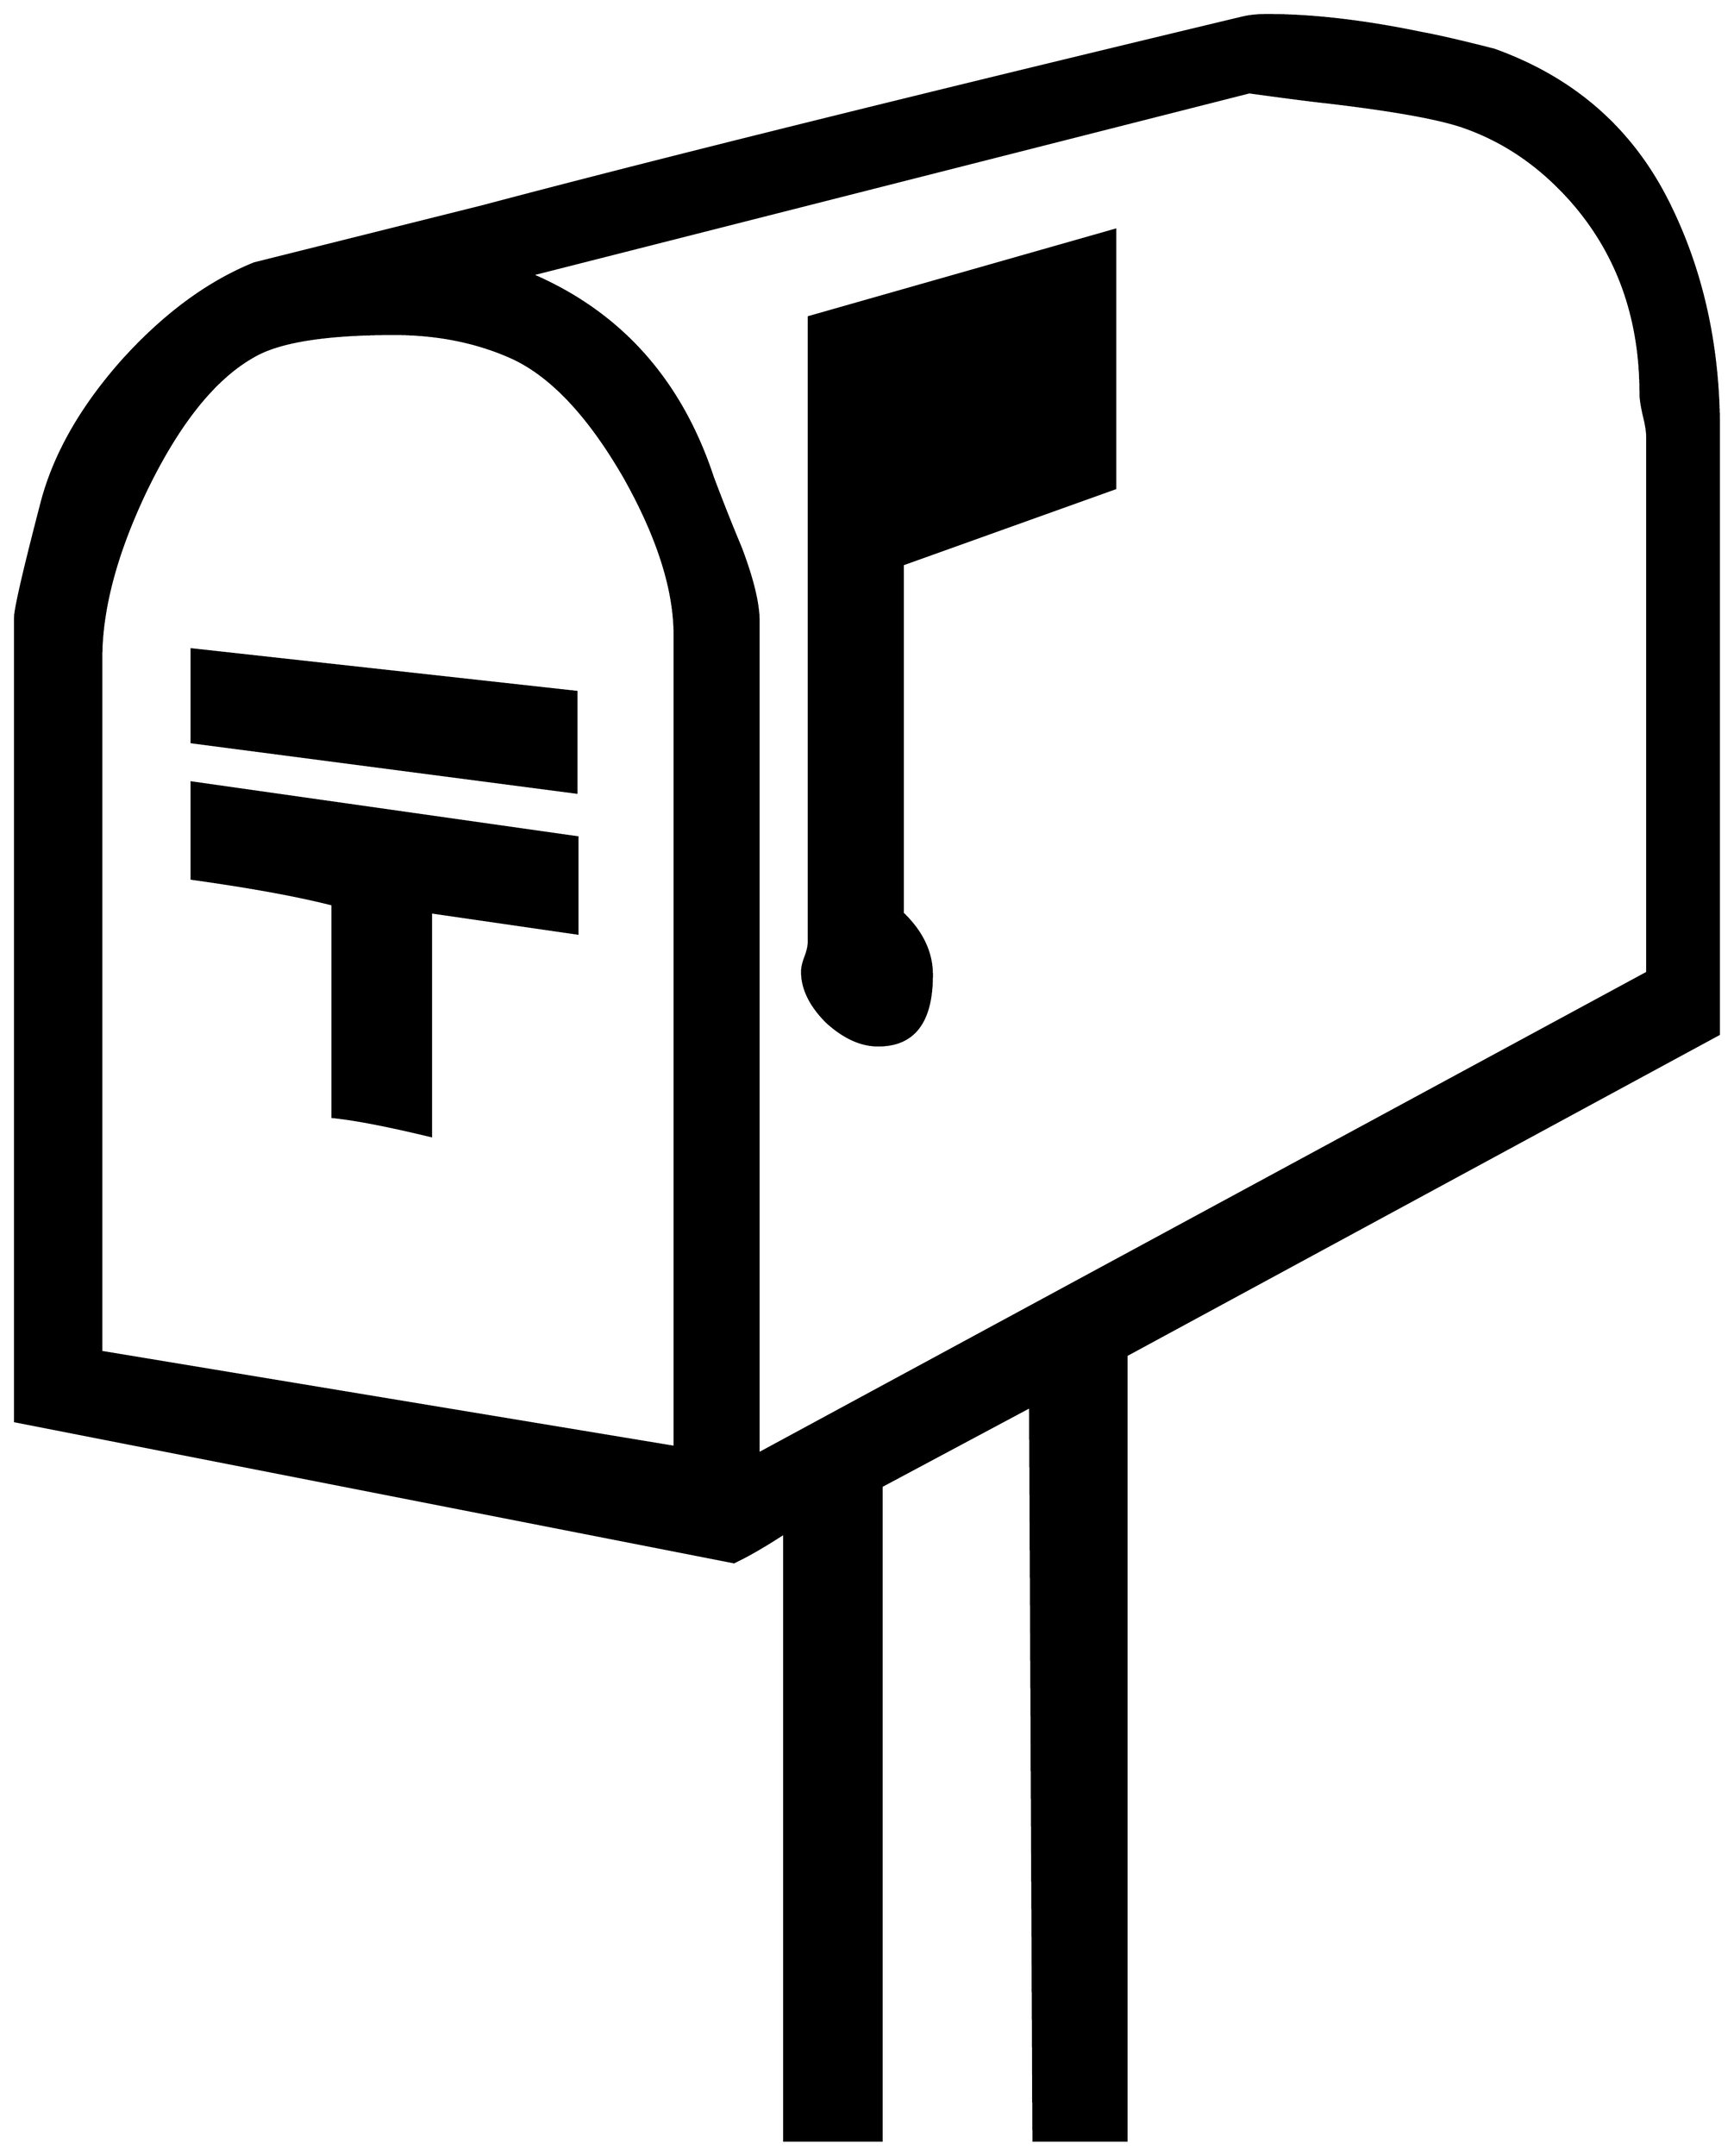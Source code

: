 


\begin{tikzpicture}[y=0.80pt, x=0.80pt, yscale=-1.0, xscale=1.0, inner sep=0pt, outer sep=0pt]
\begin{scope}[shift={(100.0,1687.0)},nonzero rule]
  \path[draw=.,fill=.,line width=1.600pt] (1606.0,-602.0) --
    (1076.0,-315.0) -- (1076.0,387.0) -- (993.0,387.0) --
    (990.0,-269.0) -- (857.0,-198.0) -- (857.0,387.0) --
    (770.0,387.0) -- (770.0,-156.0) .. controls (752.667,-144.667)
    and (737.667,-136.0) .. (725.0,-130.0) -- (82.0,-256.0) --
    (82.0,-974.0) .. controls (82.0,-982.0) and (90.0,-1016.667)
    .. (106.0,-1078.0) .. controls (117.333,-1120.667) and
    (141.333,-1162.667) .. (178.0,-1204.0) .. controls
    (215.333,-1245.333) and (254.667,-1274.333) .. (296.0,-1291.0) ..
    controls (298.667,-1291.667) and (366.667,-1308.667) ..
    (500.0,-1342.0) .. controls (650.667,-1382.0) and
    (877.667,-1438.333) .. (1181.0,-1511.0) .. controls
    (1187.0,-1512.333) and (1194.0,-1513.0) .. (1202.0,-1513.0) ..
    controls (1242.667,-1513.0) and (1288.667,-1507.667) ..
    (1340.0,-1497.0) .. controls (1354.667,-1494.333) and
    (1376.333,-1489.333) .. (1405.0,-1482.0) .. controls
    (1475.667,-1456.667) and (1527.333,-1411.667) .. (1560.0,-1347.0) ..
    controls (1590.667,-1286.333) and (1606.0,-1218.333) ..
    (1606.0,-1143.0) -- (1606.0,-602.0) -- cycle(1542.0,-657.0)
    -- (1542.0,-1136.0) .. controls (1542.0,-1140.667) and
    (1541.0,-1147.0) .. (1539.0,-1155.0) .. controls
    (1537.0,-1163.667) and (1536.0,-1170.333) .. (1536.0,-1175.0) ..
    controls (1536.0,-1242.333) and (1515.667,-1299.333) ..
    (1475.0,-1346.0) .. controls (1446.333,-1378.667) and
    (1413.0,-1401.333) .. (1375.0,-1414.0) .. controls
    (1352.333,-1421.333) and (1312.667,-1428.333) .. (1256.0,-1435.0) ..
    controls (1243.333,-1436.333) and (1220.0,-1439.333) ..
    (1186.0,-1444.0) -- (544.0,-1281.0) .. controls
    (623.333,-1247.0) and (677.333,-1186.667) .. (706.0,-1100.0) ..
    controls (714.0,-1078.667) and (722.333,-1057.667) ..
    (731.0,-1037.0) .. controls (741.667,-1009.0) and
    (747.0,-987.0) .. (747.0,-971.0) -- (747.0,-227.0) --
    (1542.0,-657.0) -- cycle(672.0,-233.0) -- (672.0,-959.0) ..
    controls (672.0,-999.667) and (657.0,-1046.667) ..
    (627.0,-1100.0) .. controls (595.0,-1155.333) and
    (561.333,-1191.0) .. (526.0,-1207.0) .. controls
    (494.667,-1221.0) and (459.667,-1228.0) .. (421.0,-1228.0) ..
    controls (363.0,-1228.0) and (322.333,-1222.0) ..
    (299.0,-1210.0) .. controls (263.0,-1191.333) and
    (230.0,-1151.333) .. (200.0,-1090.0) .. controls
    (172.667,-1033.333) and (159.0,-982.667) .. (159.0,-938.0) --
    (159.0,-318.0) -- (672.0,-233.0) -- cycle(1066.0,-1090.0) --
    (876.0,-1022.0) -- (876.0,-710.0) .. controls (893.333,-693.333)
    and (902.0,-675.0) .. (902.0,-655.0) .. controls
    (902.0,-613.0) and (886.0,-592.0) .. (854.0,-592.0) ..
    controls (838.667,-592.0) and (823.333,-599.0) .. (808.0,-613.0)
    .. controls (793.333,-627.667) and (786.0,-642.667) ..
    (786.0,-658.0) .. controls (786.0,-661.333) and (787.0,-665.667)
    .. (789.0,-671.0) .. controls (791.0,-676.333) and
    (792.0,-680.667) .. (792.0,-684.0) -- (792.0,-1243.0) --
    (1066.0,-1321.0) -- (1066.0,-1090.0) -- cycle(584.0,-818.0)
    -- (240.0,-863.0) -- (240.0,-946.0) -- (584.0,-908.0) --
    (584.0,-818.0) -- cycle(585.0,-692.0) -- (454.0,-711.0) --
    (454.0,-511.0) .. controls (415.333,-520.333) and (386.0,-526.0)
    .. (366.0,-528.0) -- (366.0,-718.0) .. controls
    (334.667,-726.0) and (292.667,-733.667) .. (240.0,-741.0) --
    (240.0,-827.0) -- (585.0,-778.0) -- (585.0,-692.0) -- cycle;
\end{scope}

\end{tikzpicture}

